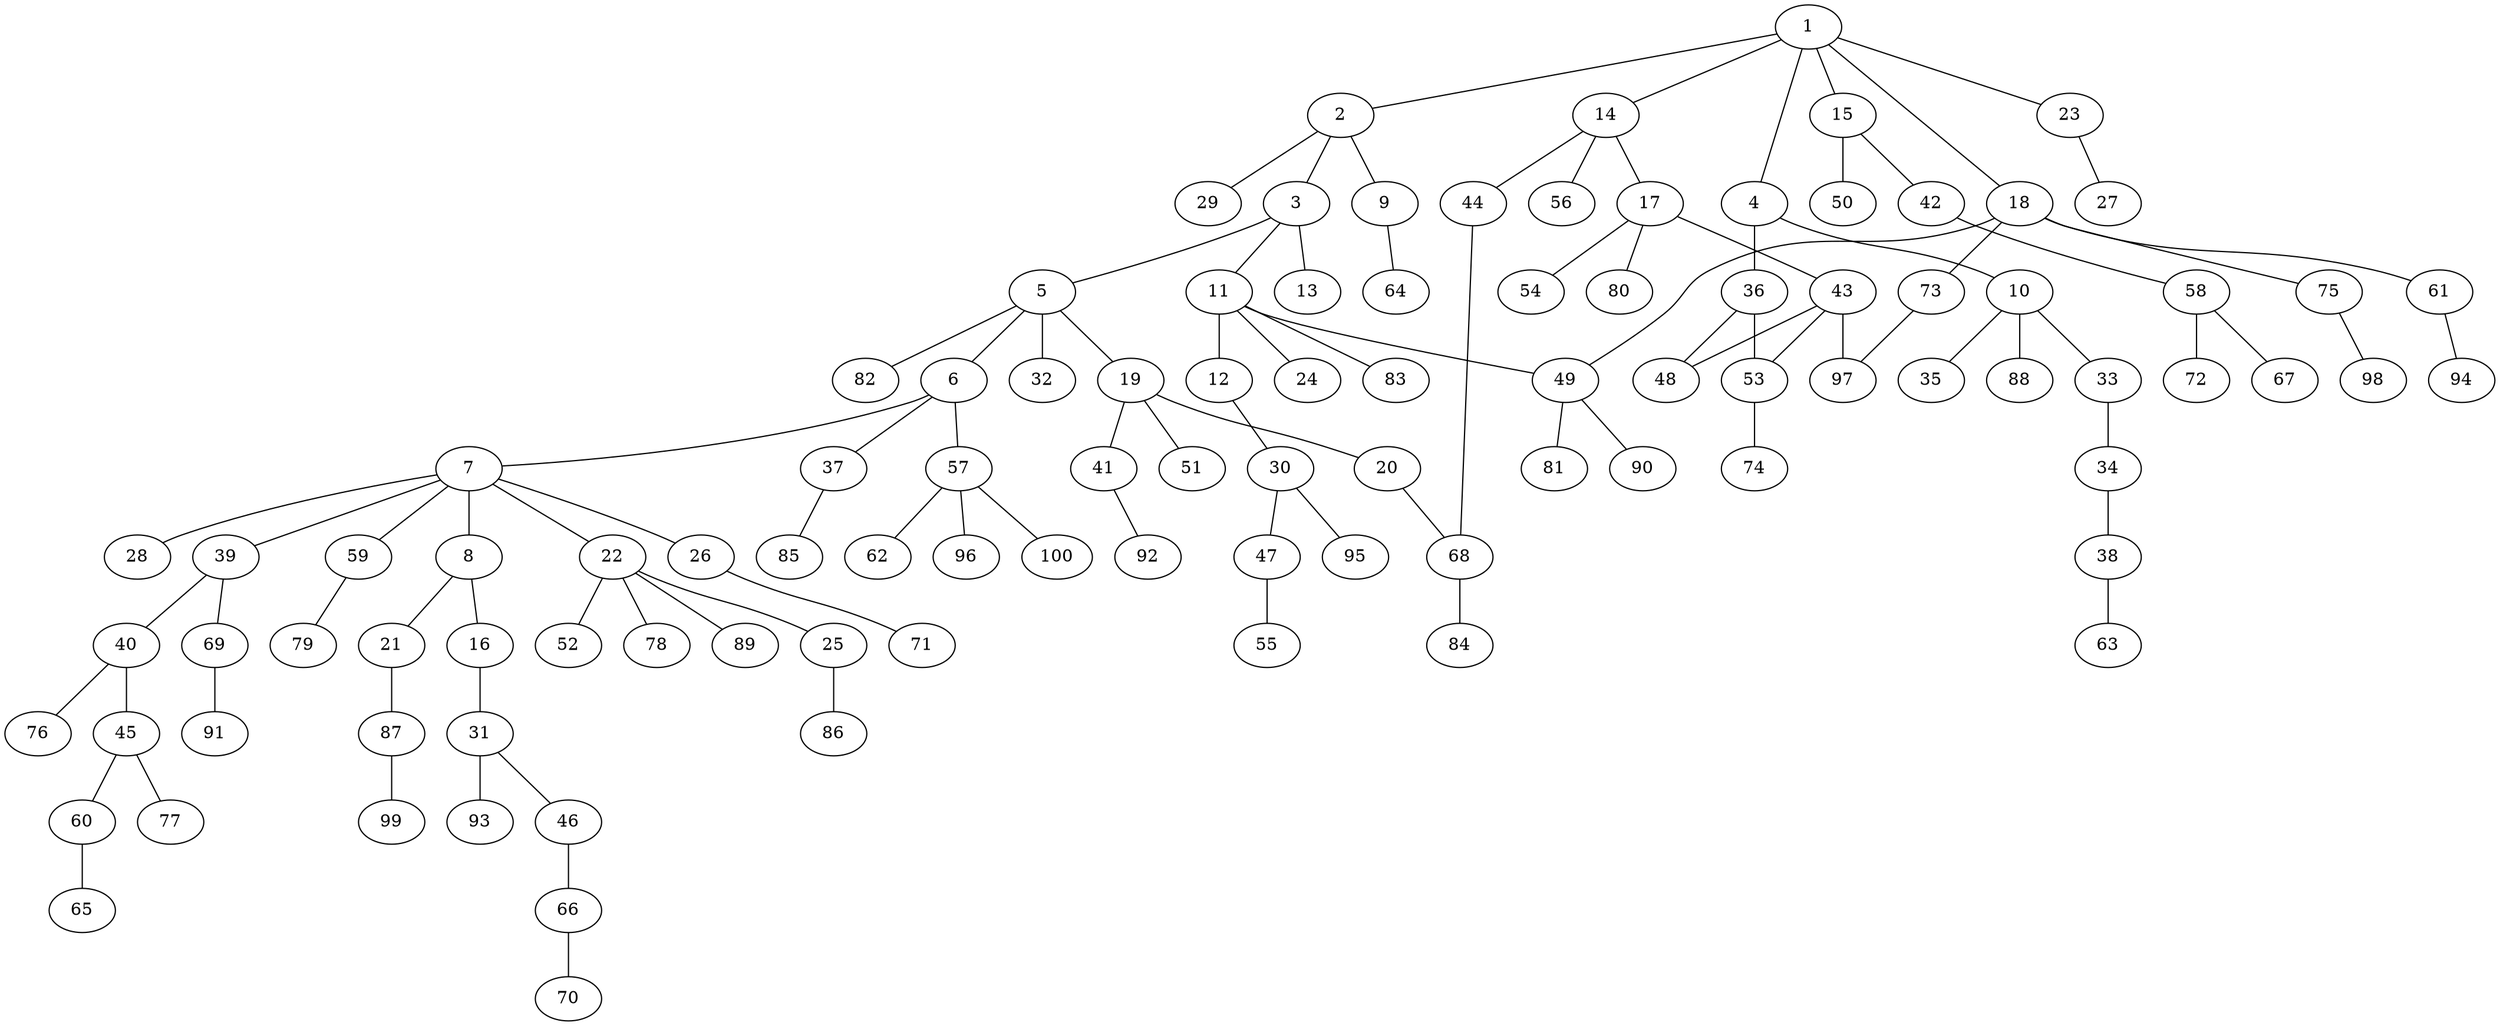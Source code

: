 graph graphname {1--2
1--4
1--14
1--15
1--18
1--23
2--3
2--9
2--29
3--5
3--11
3--13
4--10
4--36
5--6
5--19
5--32
5--82
6--7
6--37
6--57
7--8
7--22
7--26
7--28
7--39
7--59
8--16
8--21
9--64
10--33
10--35
10--88
11--12
11--24
11--49
11--83
12--30
14--17
14--44
14--56
15--42
15--50
16--31
17--43
17--54
17--80
18--49
18--61
18--73
18--75
19--20
19--41
19--51
20--68
21--87
22--25
22--52
22--78
22--89
23--27
25--86
26--71
30--47
30--95
31--46
31--93
33--34
34--38
36--48
36--53
37--85
38--63
39--40
39--69
40--45
40--76
41--92
42--58
43--48
43--53
43--97
44--68
45--60
45--77
46--66
47--55
49--81
49--90
53--74
57--62
57--96
57--100
58--67
58--72
59--79
60--65
61--94
66--70
68--84
69--91
73--97
75--98
87--99
}